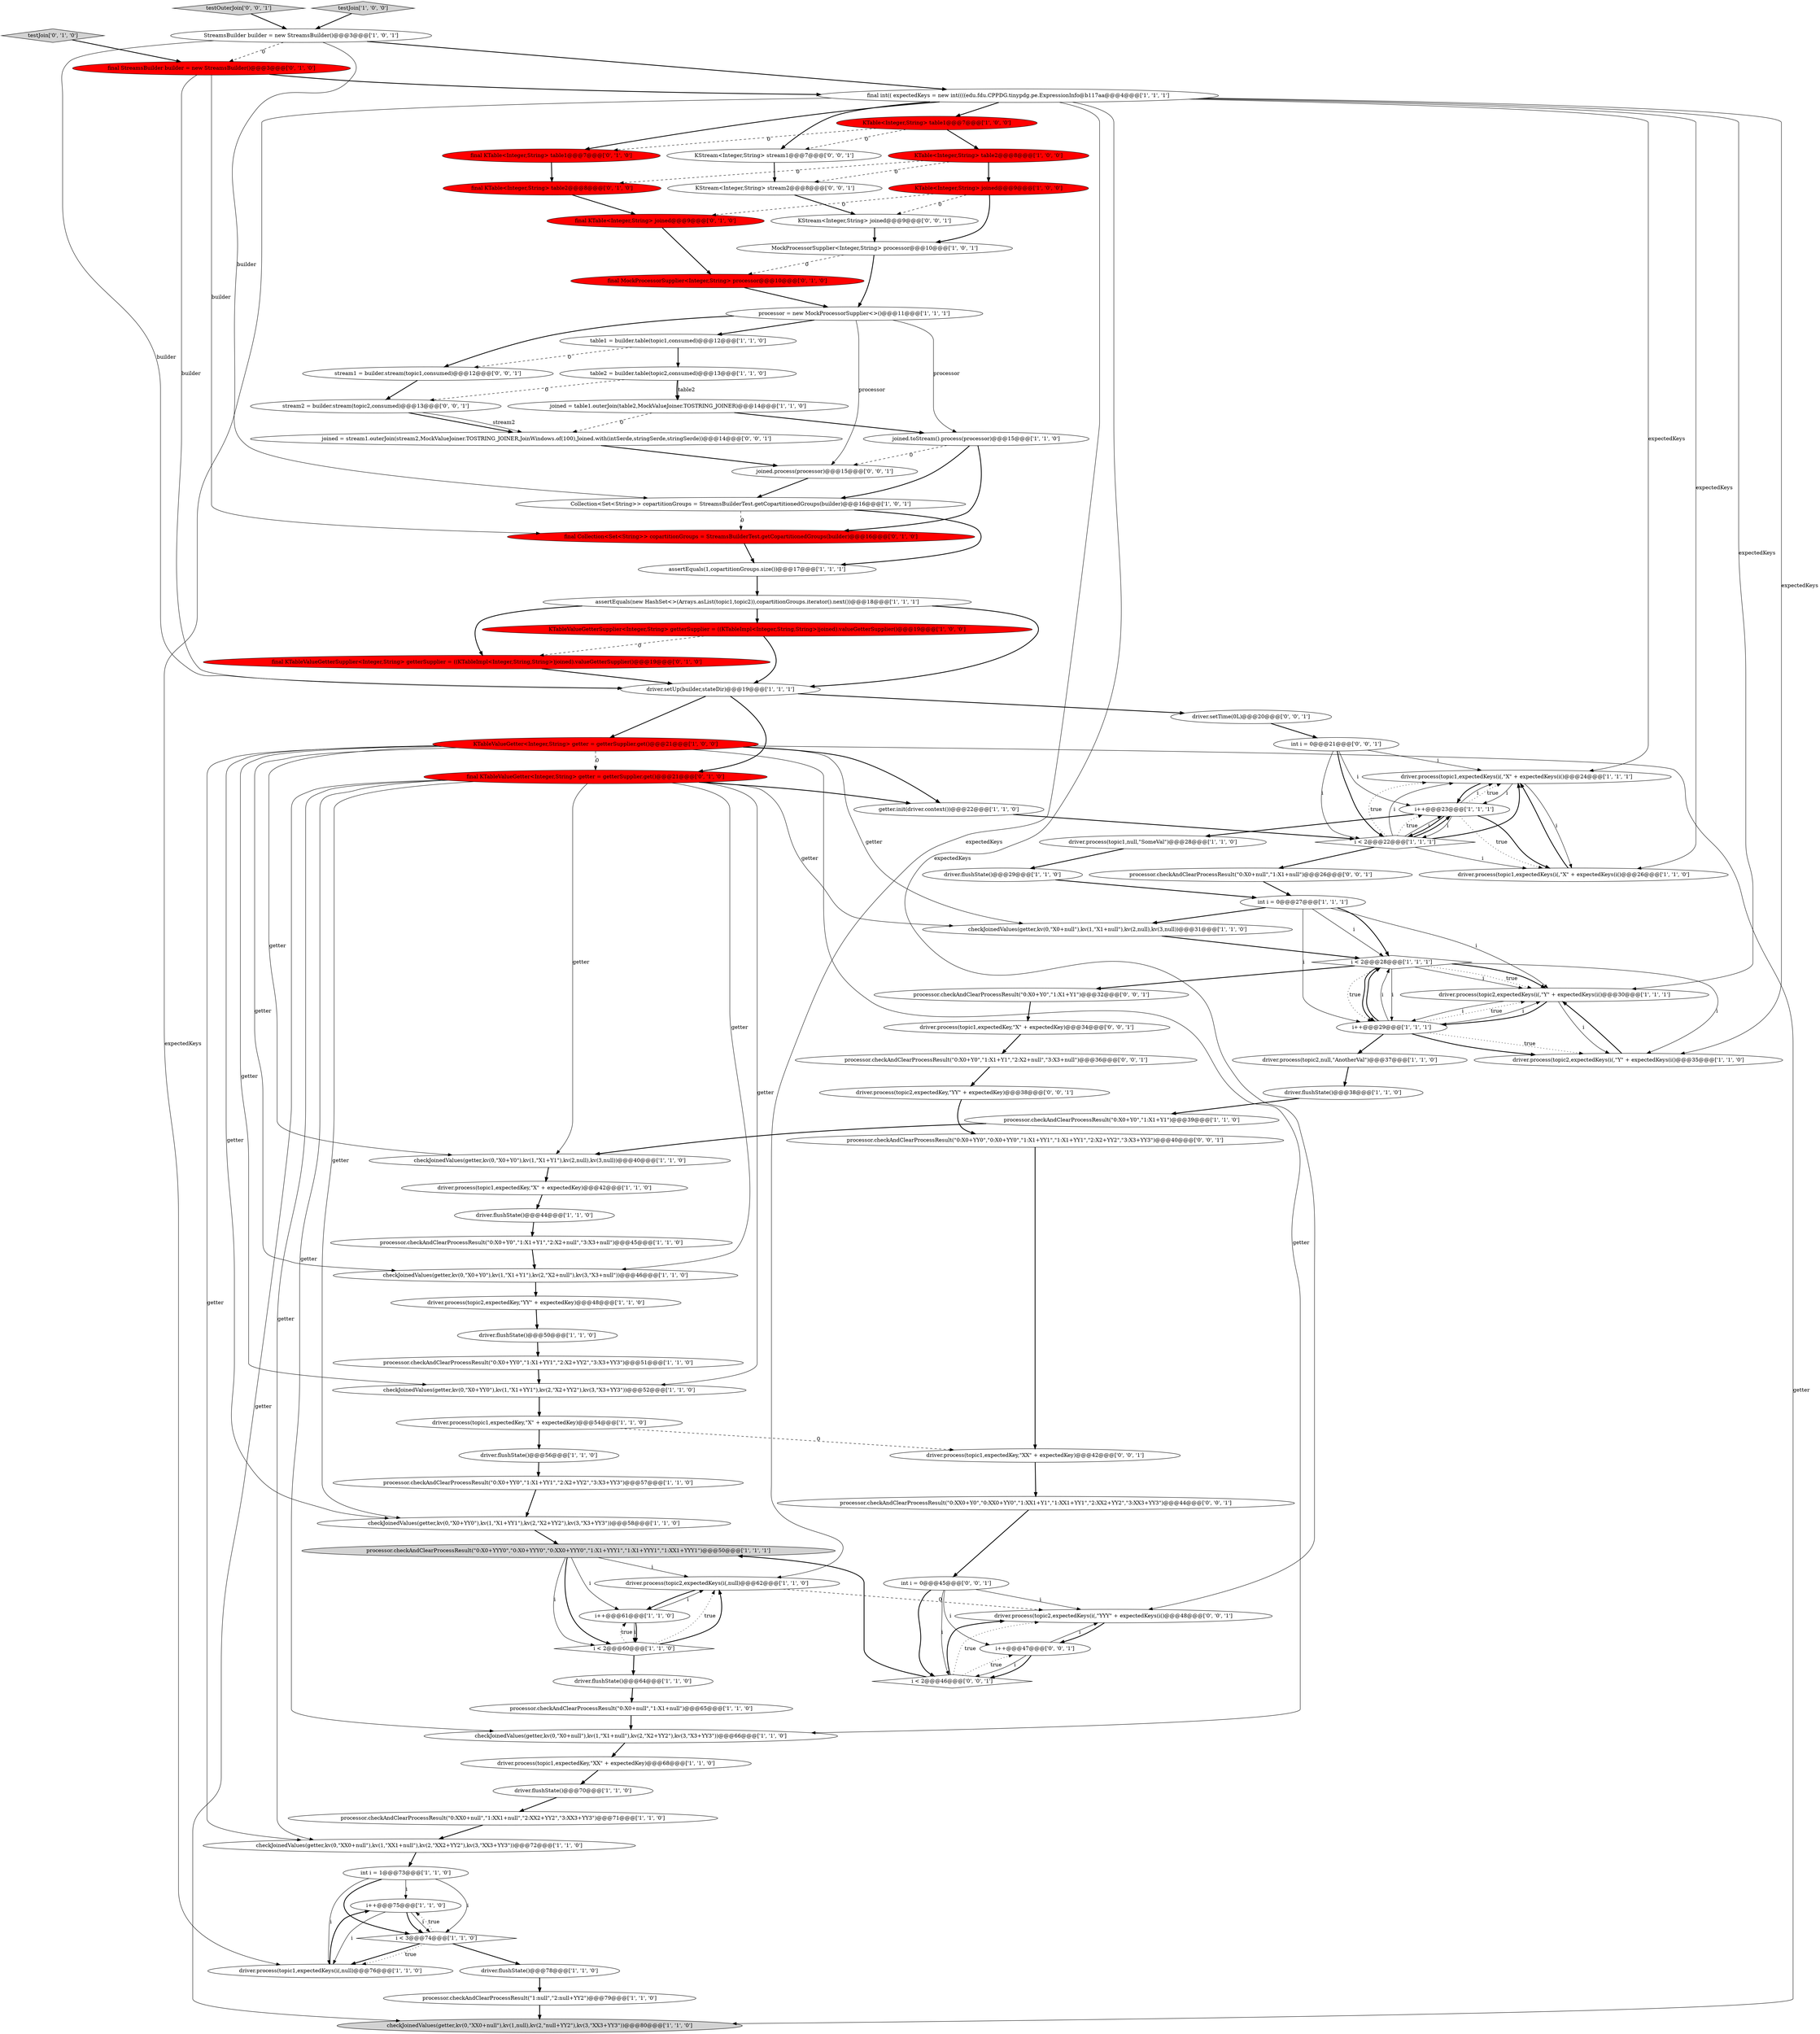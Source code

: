 digraph {
71 [style = filled, label = "final KTable<Integer,String> table2@@@8@@@['0', '1', '0']", fillcolor = red, shape = ellipse image = "AAA1AAABBB2BBB"];
17 [style = filled, label = "getter.init(driver.context())@@@22@@@['1', '1', '0']", fillcolor = white, shape = ellipse image = "AAA0AAABBB1BBB"];
14 [style = filled, label = "KTable<Integer,String> table1@@@7@@@['1', '0', '0']", fillcolor = red, shape = ellipse image = "AAA1AAABBB1BBB"];
39 [style = filled, label = "driver.flushState()@@@70@@@['1', '1', '0']", fillcolor = white, shape = ellipse image = "AAA0AAABBB1BBB"];
55 [style = filled, label = "assertEquals(1,copartitionGroups.size())@@@17@@@['1', '1', '1']", fillcolor = white, shape = ellipse image = "AAA0AAABBB1BBB"];
23 [style = filled, label = "i++@@@75@@@['1', '1', '0']", fillcolor = white, shape = ellipse image = "AAA0AAABBB1BBB"];
92 [style = filled, label = "driver.process(topic2,expectedKeys(i(,\"YYY\" + expectedKeys(i()@@@48@@@['0', '0', '1']", fillcolor = white, shape = ellipse image = "AAA0AAABBB3BBB"];
28 [style = filled, label = "driver.process(topic1,expectedKeys(i(,\"X\" + expectedKeys(i()@@@24@@@['1', '1', '1']", fillcolor = white, shape = ellipse image = "AAA0AAABBB1BBB"];
42 [style = filled, label = "driver.process(topic1,expectedKey,\"XX\" + expectedKey)@@@68@@@['1', '1', '0']", fillcolor = white, shape = ellipse image = "AAA0AAABBB1BBB"];
90 [style = filled, label = "joined = stream1.outerJoin(stream2,MockValueJoiner.TOSTRING_JOINER,JoinWindows.of(100),Joined.with(intSerde,stringSerde,stringSerde))@@@14@@@['0', '0', '1']", fillcolor = white, shape = ellipse image = "AAA0AAABBB3BBB"];
62 [style = filled, label = "MockProcessorSupplier<Integer,String> processor@@@10@@@['1', '0', '1']", fillcolor = white, shape = ellipse image = "AAA0AAABBB1BBB"];
70 [style = filled, label = "final Collection<Set<String>> copartitionGroups = StreamsBuilderTest.getCopartitionedGroups(builder)@@@16@@@['0', '1', '0']", fillcolor = red, shape = ellipse image = "AAA1AAABBB2BBB"];
9 [style = filled, label = "KTable<Integer,String> table2@@@8@@@['1', '0', '0']", fillcolor = red, shape = ellipse image = "AAA1AAABBB1BBB"];
80 [style = filled, label = "driver.setTime(0L)@@@20@@@['0', '0', '1']", fillcolor = white, shape = ellipse image = "AAA0AAABBB3BBB"];
36 [style = filled, label = "driver.process(topic1,expectedKey,\"X\" + expectedKey)@@@54@@@['1', '1', '0']", fillcolor = white, shape = ellipse image = "AAA0AAABBB1BBB"];
93 [style = filled, label = "processor.checkAndClearProcessResult(\"0:XX0+Y0\",\"0:XX0+YY0\",\"1:XX1+Y1\",\"1:XX1+YY1\",\"2:XX2+YY2\",\"3:XX3+YY3\")@@@44@@@['0', '0', '1']", fillcolor = white, shape = ellipse image = "AAA0AAABBB3BBB"];
7 [style = filled, label = "driver.process(topic1,expectedKey,\"X\" + expectedKey)@@@42@@@['1', '1', '0']", fillcolor = white, shape = ellipse image = "AAA0AAABBB1BBB"];
86 [style = filled, label = "processor.checkAndClearProcessResult(\"0:X0+null\",\"1:X1+null\")@@@26@@@['0', '0', '1']", fillcolor = white, shape = ellipse image = "AAA0AAABBB3BBB"];
33 [style = filled, label = "joined = table1.outerJoin(table2,MockValueJoiner.TOSTRING_JOINER)@@@14@@@['1', '1', '0']", fillcolor = white, shape = ellipse image = "AAA0AAABBB1BBB"];
46 [style = filled, label = "processor.checkAndClearProcessResult(\"1:null\",\"2:null+YY2\")@@@79@@@['1', '1', '0']", fillcolor = white, shape = ellipse image = "AAA0AAABBB1BBB"];
12 [style = filled, label = "KTable<Integer,String> joined@@@9@@@['1', '0', '0']", fillcolor = red, shape = ellipse image = "AAA1AAABBB1BBB"];
81 [style = filled, label = "testOuterJoin['0', '0', '1']", fillcolor = lightgray, shape = diamond image = "AAA0AAABBB3BBB"];
54 [style = filled, label = "driver.flushState()@@@64@@@['1', '1', '0']", fillcolor = white, shape = ellipse image = "AAA0AAABBB1BBB"];
95 [style = filled, label = "driver.process(topic2,expectedKey,\"YY\" + expectedKey)@@@38@@@['0', '0', '1']", fillcolor = white, shape = ellipse image = "AAA0AAABBB3BBB"];
89 [style = filled, label = "int i = 0@@@45@@@['0', '0', '1']", fillcolor = white, shape = ellipse image = "AAA0AAABBB3BBB"];
10 [style = filled, label = "table2 = builder.table(topic2,consumed)@@@13@@@['1', '1', '0']", fillcolor = white, shape = ellipse image = "AAA0AAABBB1BBB"];
22 [style = filled, label = "processor.checkAndClearProcessResult(\"0:X0+Y0\",\"1:X1+Y1\",\"2:X2+null\",\"3:X3+null\")@@@45@@@['1', '1', '0']", fillcolor = white, shape = ellipse image = "AAA0AAABBB1BBB"];
26 [style = filled, label = "processor.checkAndClearProcessResult(\"0:X0+Y0\",\"1:X1+Y1\")@@@39@@@['1', '1', '0']", fillcolor = white, shape = ellipse image = "AAA0AAABBB1BBB"];
94 [style = filled, label = "processor.checkAndClearProcessResult(\"0:X0+Y0\",\"1:X1+Y1\",\"2:X2+null\",\"3:X3+null\")@@@36@@@['0', '0', '1']", fillcolor = white, shape = ellipse image = "AAA0AAABBB3BBB"];
30 [style = filled, label = "driver.process(topic2,expectedKey,\"YY\" + expectedKey)@@@48@@@['1', '1', '0']", fillcolor = white, shape = ellipse image = "AAA0AAABBB1BBB"];
59 [style = filled, label = "driver.process(topic1,expectedKeys(i(,\"X\" + expectedKeys(i()@@@26@@@['1', '1', '0']", fillcolor = white, shape = ellipse image = "AAA0AAABBB1BBB"];
88 [style = filled, label = "KStream<Integer,String> joined@@@9@@@['0', '0', '1']", fillcolor = white, shape = ellipse image = "AAA0AAABBB3BBB"];
57 [style = filled, label = "checkJoinedValues(getter,kv(0,\"X0+YY0\"),kv(1,\"X1+YY1\"),kv(2,\"X2+YY2\"),kv(3,\"X3+YY3\"))@@@58@@@['1', '1', '0']", fillcolor = white, shape = ellipse image = "AAA0AAABBB1BBB"];
43 [style = filled, label = "checkJoinedValues(getter,kv(0,\"X0+Y0\"),kv(1,\"X1+Y1\"),kv(2,\"X2+null\"),kv(3,\"X3+null\"))@@@46@@@['1', '1', '0']", fillcolor = white, shape = ellipse image = "AAA0AAABBB1BBB"];
50 [style = filled, label = "StreamsBuilder builder = new StreamsBuilder()@@@3@@@['1', '0', '1']", fillcolor = white, shape = ellipse image = "AAA0AAABBB1BBB"];
16 [style = filled, label = "checkJoinedValues(getter,kv(0,\"X0+YY0\"),kv(1,\"X1+YY1\"),kv(2,\"X2+YY2\"),kv(3,\"X3+YY3\"))@@@52@@@['1', '1', '0']", fillcolor = white, shape = ellipse image = "AAA0AAABBB1BBB"];
38 [style = filled, label = "joined.toStream().process(processor)@@@15@@@['1', '1', '0']", fillcolor = white, shape = ellipse image = "AAA0AAABBB1BBB"];
41 [style = filled, label = "driver.flushState()@@@38@@@['1', '1', '0']", fillcolor = white, shape = ellipse image = "AAA0AAABBB1BBB"];
60 [style = filled, label = "checkJoinedValues(getter,kv(0,\"X0+null\"),kv(1,\"X1+null\"),kv(2,null),kv(3,null))@@@31@@@['1', '1', '0']", fillcolor = white, shape = ellipse image = "AAA0AAABBB1BBB"];
37 [style = filled, label = "driver.process(topic2,expectedKeys(i(,null)@@@62@@@['1', '1', '0']", fillcolor = white, shape = ellipse image = "AAA0AAABBB1BBB"];
65 [style = filled, label = "final KTableValueGetter<Integer,String> getter = getterSupplier.get()@@@21@@@['0', '1', '0']", fillcolor = red, shape = ellipse image = "AAA1AAABBB2BBB"];
69 [style = filled, label = "final KTable<Integer,String> table1@@@7@@@['0', '1', '0']", fillcolor = red, shape = ellipse image = "AAA1AAABBB2BBB"];
78 [style = filled, label = "processor.checkAndClearProcessResult(\"0:X0+YY0\",\"0:X0+YY0\",\"1:X1+YY1\",\"1:X1+YY1\",\"2:X2+YY2\",\"3:X3+YY3\")@@@40@@@['0', '0', '1']", fillcolor = white, shape = ellipse image = "AAA0AAABBB3BBB"];
34 [style = filled, label = "driver.flushState()@@@44@@@['1', '1', '0']", fillcolor = white, shape = ellipse image = "AAA0AAABBB1BBB"];
11 [style = filled, label = "i++@@@61@@@['1', '1', '0']", fillcolor = white, shape = ellipse image = "AAA0AAABBB1BBB"];
0 [style = filled, label = "driver.process(topic1,expectedKeys(i(,null)@@@76@@@['1', '1', '0']", fillcolor = white, shape = ellipse image = "AAA0AAABBB1BBB"];
31 [style = filled, label = "checkJoinedValues(getter,kv(0,\"XX0+null\"),kv(1,\"XX1+null\"),kv(2,\"XX2+YY2\"),kv(3,\"XX3+YY3\"))@@@72@@@['1', '1', '0']", fillcolor = white, shape = ellipse image = "AAA0AAABBB1BBB"];
1 [style = filled, label = "driver.flushState()@@@29@@@['1', '1', '0']", fillcolor = white, shape = ellipse image = "AAA0AAABBB1BBB"];
52 [style = filled, label = "int i = 0@@@27@@@['1', '1', '1']", fillcolor = white, shape = ellipse image = "AAA0AAABBB1BBB"];
68 [style = filled, label = "final StreamsBuilder builder = new StreamsBuilder()@@@3@@@['0', '1', '0']", fillcolor = red, shape = ellipse image = "AAA1AAABBB2BBB"];
15 [style = filled, label = "driver.process(topic2,null,\"AnotherVal\")@@@37@@@['1', '1', '0']", fillcolor = white, shape = ellipse image = "AAA0AAABBB1BBB"];
5 [style = filled, label = "final int(( expectedKeys = new int((((edu.fdu.CPPDG.tinypdg.pe.ExpressionInfo@b117aa@@@4@@@['1', '1', '1']", fillcolor = white, shape = ellipse image = "AAA0AAABBB1BBB"];
40 [style = filled, label = "i < 2@@@60@@@['1', '1', '0']", fillcolor = white, shape = diamond image = "AAA0AAABBB1BBB"];
56 [style = filled, label = "assertEquals(new HashSet<>(Arrays.asList(topic1,topic2)),copartitionGroups.iterator().next())@@@18@@@['1', '1', '1']", fillcolor = white, shape = ellipse image = "AAA0AAABBB1BBB"];
58 [style = filled, label = "i++@@@23@@@['1', '1', '1']", fillcolor = white, shape = ellipse image = "AAA0AAABBB1BBB"];
19 [style = filled, label = "driver.process(topic2,expectedKeys(i(,\"Y\" + expectedKeys(i()@@@30@@@['1', '1', '1']", fillcolor = white, shape = ellipse image = "AAA0AAABBB1BBB"];
67 [style = filled, label = "final MockProcessorSupplier<Integer,String> processor@@@10@@@['0', '1', '0']", fillcolor = red, shape = ellipse image = "AAA1AAABBB2BBB"];
51 [style = filled, label = "KTableValueGetterSupplier<Integer,String> getterSupplier = ((KTableImpl<Integer,String,String>)joined).valueGetterSupplier()@@@19@@@['1', '0', '0']", fillcolor = red, shape = ellipse image = "AAA1AAABBB1BBB"];
82 [style = filled, label = "processor.checkAndClearProcessResult(\"0:X0+Y0\",\"1:X1+Y1\")@@@32@@@['0', '0', '1']", fillcolor = white, shape = ellipse image = "AAA0AAABBB3BBB"];
35 [style = filled, label = "KTableValueGetter<Integer,String> getter = getterSupplier.get()@@@21@@@['1', '0', '0']", fillcolor = red, shape = ellipse image = "AAA1AAABBB1BBB"];
64 [style = filled, label = "int i = 1@@@73@@@['1', '1', '0']", fillcolor = white, shape = ellipse image = "AAA0AAABBB1BBB"];
53 [style = filled, label = "driver.flushState()@@@50@@@['1', '1', '0']", fillcolor = white, shape = ellipse image = "AAA0AAABBB1BBB"];
45 [style = filled, label = "i < 2@@@22@@@['1', '1', '1']", fillcolor = white, shape = diamond image = "AAA0AAABBB1BBB"];
75 [style = filled, label = "KStream<Integer,String> stream2@@@8@@@['0', '0', '1']", fillcolor = white, shape = ellipse image = "AAA0AAABBB3BBB"];
29 [style = filled, label = "driver.process(topic2,expectedKeys(i(,\"Y\" + expectedKeys(i()@@@35@@@['1', '1', '0']", fillcolor = white, shape = ellipse image = "AAA0AAABBB1BBB"];
3 [style = filled, label = "checkJoinedValues(getter,kv(0,\"XX0+null\"),kv(1,null),kv(2,\"null+YY2\"),kv(3,\"XX3+YY3\"))@@@80@@@['1', '1', '0']", fillcolor = lightgray, shape = ellipse image = "AAA0AAABBB1BBB"];
2 [style = filled, label = "checkJoinedValues(getter,kv(0,\"X0+null\"),kv(1,\"X1+null\"),kv(2,\"X2+YY2\"),kv(3,\"X3+YY3\"))@@@66@@@['1', '1', '0']", fillcolor = white, shape = ellipse image = "AAA0AAABBB1BBB"];
13 [style = filled, label = "driver.flushState()@@@56@@@['1', '1', '0']", fillcolor = white, shape = ellipse image = "AAA0AAABBB1BBB"];
21 [style = filled, label = "i < 2@@@28@@@['1', '1', '1']", fillcolor = white, shape = diamond image = "AAA0AAABBB1BBB"];
32 [style = filled, label = "checkJoinedValues(getter,kv(0,\"X0+Y0\"),kv(1,\"X1+Y1\"),kv(2,null),kv(3,null))@@@40@@@['1', '1', '0']", fillcolor = white, shape = ellipse image = "AAA0AAABBB1BBB"];
87 [style = filled, label = "KStream<Integer,String> stream1@@@7@@@['0', '0', '1']", fillcolor = white, shape = ellipse image = "AAA0AAABBB3BBB"];
24 [style = filled, label = "driver.setUp(builder,stateDir)@@@19@@@['1', '1', '1']", fillcolor = white, shape = ellipse image = "AAA0AAABBB1BBB"];
47 [style = filled, label = "processor = new MockProcessorSupplier<>()@@@11@@@['1', '1', '1']", fillcolor = white, shape = ellipse image = "AAA0AAABBB1BBB"];
91 [style = filled, label = "i < 2@@@46@@@['0', '0', '1']", fillcolor = white, shape = diamond image = "AAA0AAABBB3BBB"];
8 [style = filled, label = "processor.checkAndClearProcessResult(\"0:X0+YY0\",\"1:X1+YY1\",\"2:X2+YY2\",\"3:X3+YY3\")@@@57@@@['1', '1', '0']", fillcolor = white, shape = ellipse image = "AAA0AAABBB1BBB"];
66 [style = filled, label = "final KTableValueGetterSupplier<Integer,String> getterSupplier = ((KTableImpl<Integer,String,String>)joined).valueGetterSupplier()@@@19@@@['0', '1', '0']", fillcolor = red, shape = ellipse image = "AAA1AAABBB2BBB"];
83 [style = filled, label = "stream2 = builder.stream(topic2,consumed)@@@13@@@['0', '0', '1']", fillcolor = white, shape = ellipse image = "AAA0AAABBB3BBB"];
84 [style = filled, label = "joined.process(processor)@@@15@@@['0', '0', '1']", fillcolor = white, shape = ellipse image = "AAA0AAABBB3BBB"];
48 [style = filled, label = "processor.checkAndClearProcessResult(\"0:X0+null\",\"1:X1+null\")@@@65@@@['1', '1', '0']", fillcolor = white, shape = ellipse image = "AAA0AAABBB1BBB"];
27 [style = filled, label = "processor.checkAndClearProcessResult(\"0:X0+YY0\",\"1:X1+YY1\",\"2:X2+YY2\",\"3:X3+YY3\")@@@51@@@['1', '1', '0']", fillcolor = white, shape = ellipse image = "AAA0AAABBB1BBB"];
63 [style = filled, label = "Collection<Set<String>> copartitionGroups = StreamsBuilderTest.getCopartitionedGroups(builder)@@@16@@@['1', '0', '1']", fillcolor = white, shape = ellipse image = "AAA0AAABBB1BBB"];
25 [style = filled, label = "i++@@@29@@@['1', '1', '1']", fillcolor = white, shape = ellipse image = "AAA0AAABBB1BBB"];
72 [style = filled, label = "final KTable<Integer,String> joined@@@9@@@['0', '1', '0']", fillcolor = red, shape = ellipse image = "AAA1AAABBB2BBB"];
85 [style = filled, label = "int i = 0@@@21@@@['0', '0', '1']", fillcolor = white, shape = ellipse image = "AAA0AAABBB3BBB"];
79 [style = filled, label = "stream1 = builder.stream(topic1,consumed)@@@12@@@['0', '0', '1']", fillcolor = white, shape = ellipse image = "AAA0AAABBB3BBB"];
4 [style = filled, label = "driver.process(topic1,null,\"SomeVal\")@@@28@@@['1', '1', '0']", fillcolor = white, shape = ellipse image = "AAA0AAABBB1BBB"];
44 [style = filled, label = "table1 = builder.table(topic1,consumed)@@@12@@@['1', '1', '0']", fillcolor = white, shape = ellipse image = "AAA0AAABBB1BBB"];
20 [style = filled, label = "processor.checkAndClearProcessResult(\"0:X0+YYY0\",\"0:X0+YYY0\",\"0:XX0+YYY0\",\"1:X1+YYY1\",\"1:X1+YYY1\",\"1:XX1+YYY1\")@@@50@@@['1', '1', '1']", fillcolor = lightgray, shape = ellipse image = "AAA0AAABBB1BBB"];
73 [style = filled, label = "testJoin['0', '1', '0']", fillcolor = lightgray, shape = diamond image = "AAA0AAABBB2BBB"];
61 [style = filled, label = "driver.flushState()@@@78@@@['1', '1', '0']", fillcolor = white, shape = ellipse image = "AAA0AAABBB1BBB"];
49 [style = filled, label = "processor.checkAndClearProcessResult(\"0:XX0+null\",\"1:XX1+null\",\"2:XX2+YY2\",\"3:XX3+YY3\")@@@71@@@['1', '1', '0']", fillcolor = white, shape = ellipse image = "AAA0AAABBB1BBB"];
74 [style = filled, label = "driver.process(topic1,expectedKey,\"X\" + expectedKey)@@@34@@@['0', '0', '1']", fillcolor = white, shape = ellipse image = "AAA0AAABBB3BBB"];
77 [style = filled, label = "i++@@@47@@@['0', '0', '1']", fillcolor = white, shape = ellipse image = "AAA0AAABBB3BBB"];
6 [style = filled, label = "testJoin['1', '0', '0']", fillcolor = lightgray, shape = diamond image = "AAA0AAABBB1BBB"];
76 [style = filled, label = "driver.process(topic1,expectedKey,\"XX\" + expectedKey)@@@42@@@['0', '0', '1']", fillcolor = white, shape = ellipse image = "AAA0AAABBB3BBB"];
18 [style = filled, label = "i < 3@@@74@@@['1', '1', '0']", fillcolor = white, shape = diamond image = "AAA0AAABBB1BBB"];
35->60 [style = solid, label="getter"];
20->11 [style = solid, label="i"];
5->59 [style = solid, label="expectedKeys"];
65->57 [style = solid, label="getter"];
65->17 [style = bold, label=""];
65->16 [style = solid, label="getter"];
37->11 [style = bold, label=""];
35->57 [style = solid, label="getter"];
51->24 [style = bold, label=""];
65->2 [style = solid, label="getter"];
64->18 [style = bold, label=""];
37->92 [style = dashed, label="0"];
77->92 [style = solid, label="i"];
17->45 [style = bold, label=""];
77->91 [style = bold, label=""];
77->91 [style = solid, label="i"];
68->24 [style = solid, label="builder"];
57->20 [style = bold, label=""];
70->55 [style = bold, label=""];
64->0 [style = solid, label="i"];
61->46 [style = bold, label=""];
25->29 [style = bold, label=""];
85->45 [style = solid, label="i"];
25->29 [style = dotted, label="true"];
95->78 [style = bold, label=""];
40->37 [style = dotted, label="true"];
85->28 [style = solid, label="i"];
53->27 [style = bold, label=""];
65->32 [style = solid, label="getter"];
63->55 [style = bold, label=""];
52->60 [style = bold, label=""];
90->84 [style = bold, label=""];
45->59 [style = solid, label="i"];
20->37 [style = solid, label="i"];
18->61 [style = bold, label=""];
50->5 [style = bold, label=""];
86->52 [style = bold, label=""];
82->74 [style = bold, label=""];
91->20 [style = bold, label=""];
64->18 [style = solid, label="i"];
62->67 [style = dashed, label="0"];
35->65 [style = dashed, label="0"];
39->49 [style = bold, label=""];
15->41 [style = bold, label=""];
67->47 [style = bold, label=""];
25->15 [style = bold, label=""];
89->91 [style = bold, label=""];
47->38 [style = solid, label="processor"];
89->77 [style = solid, label="i"];
14->9 [style = bold, label=""];
58->59 [style = bold, label=""];
24->80 [style = bold, label=""];
9->71 [style = dashed, label="0"];
36->76 [style = dashed, label="0"];
52->21 [style = bold, label=""];
25->19 [style = dotted, label="true"];
35->16 [style = solid, label="getter"];
89->91 [style = solid, label="i"];
8->57 [style = bold, label=""];
18->0 [style = bold, label=""];
83->90 [style = bold, label=""];
25->21 [style = bold, label=""];
40->37 [style = bold, label=""];
83->90 [style = solid, label="stream2"];
5->0 [style = solid, label="expectedKeys"];
18->23 [style = dotted, label="true"];
79->83 [style = bold, label=""];
45->58 [style = dotted, label="true"];
19->29 [style = solid, label="i"];
26->32 [style = bold, label=""];
28->58 [style = solid, label="i"];
25->19 [style = solid, label="i"];
48->2 [style = bold, label=""];
21->19 [style = bold, label=""];
51->66 [style = dashed, label="0"];
60->21 [style = bold, label=""];
22->43 [style = bold, label=""];
80->85 [style = bold, label=""];
94->95 [style = bold, label=""];
50->63 [style = solid, label="builder"];
85->58 [style = solid, label="i"];
32->7 [style = bold, label=""];
65->60 [style = solid, label="getter"];
21->25 [style = bold, label=""];
27->16 [style = bold, label=""];
84->63 [style = bold, label=""];
65->43 [style = solid, label="getter"];
19->25 [style = bold, label=""];
58->28 [style = solid, label="i"];
56->51 [style = bold, label=""];
5->37 [style = solid, label="expectedKeys"];
19->25 [style = solid, label="i"];
45->86 [style = bold, label=""];
52->21 [style = solid, label="i"];
52->25 [style = solid, label="i"];
0->23 [style = bold, label=""];
66->24 [style = bold, label=""];
5->92 [style = solid, label="expectedKeys"];
49->31 [style = bold, label=""];
21->29 [style = solid, label="i"];
88->62 [style = bold, label=""];
35->17 [style = bold, label=""];
47->44 [style = bold, label=""];
18->0 [style = dotted, label="true"];
59->28 [style = bold, label=""];
91->77 [style = dotted, label="true"];
52->19 [style = solid, label="i"];
11->40 [style = solid, label="i"];
89->92 [style = solid, label="i"];
12->88 [style = dashed, label="0"];
20->40 [style = solid, label="i"];
9->75 [style = dashed, label="0"];
25->21 [style = solid, label="i"];
14->87 [style = dashed, label="0"];
16->36 [style = bold, label=""];
58->59 [style = dotted, label="true"];
1->52 [style = bold, label=""];
12->62 [style = bold, label=""];
5->87 [style = bold, label=""];
50->24 [style = solid, label="builder"];
42->39 [style = bold, label=""];
47->84 [style = solid, label="processor"];
45->28 [style = dotted, label="true"];
56->24 [style = bold, label=""];
30->53 [style = bold, label=""];
56->66 [style = bold, label=""];
47->79 [style = bold, label=""];
65->31 [style = solid, label="getter"];
35->3 [style = solid, label="getter"];
5->29 [style = solid, label="expectedKeys"];
21->25 [style = solid, label="i"];
71->72 [style = bold, label=""];
12->72 [style = dashed, label="0"];
38->84 [style = dashed, label="0"];
21->25 [style = dotted, label="true"];
45->58 [style = bold, label=""];
58->28 [style = dotted, label="true"];
35->2 [style = solid, label="getter"];
36->13 [style = bold, label=""];
29->19 [style = bold, label=""];
74->94 [style = bold, label=""];
35->32 [style = solid, label="getter"];
10->33 [style = bold, label=""];
58->4 [style = bold, label=""];
9->12 [style = bold, label=""];
62->47 [style = bold, label=""];
4->1 [style = bold, label=""];
21->82 [style = bold, label=""];
11->37 [style = solid, label="i"];
23->18 [style = bold, label=""];
93->89 [style = bold, label=""];
28->58 [style = bold, label=""];
46->3 [style = bold, label=""];
91->92 [style = bold, label=""];
10->33 [style = solid, label="table2"];
5->19 [style = solid, label="expectedKeys"];
40->54 [style = bold, label=""];
45->28 [style = solid, label="i"];
10->83 [style = dashed, label="0"];
92->77 [style = bold, label=""];
23->18 [style = solid, label="i"];
24->35 [style = bold, label=""];
21->19 [style = solid, label="i"];
23->0 [style = solid, label="i"];
91->92 [style = dotted, label="true"];
44->10 [style = bold, label=""];
63->70 [style = dashed, label="0"];
28->59 [style = solid, label="i"];
54->48 [style = bold, label=""];
65->3 [style = solid, label="getter"];
5->14 [style = bold, label=""];
45->28 [style = bold, label=""];
38->70 [style = bold, label=""];
87->75 [style = bold, label=""];
11->40 [style = bold, label=""];
5->28 [style = solid, label="expectedKeys"];
14->69 [style = dashed, label="0"];
43->30 [style = bold, label=""];
55->56 [style = bold, label=""];
34->22 [style = bold, label=""];
81->50 [style = bold, label=""];
33->90 [style = dashed, label="0"];
75->88 [style = bold, label=""];
20->40 [style = bold, label=""];
68->5 [style = bold, label=""];
7->34 [style = bold, label=""];
69->71 [style = bold, label=""];
40->11 [style = dotted, label="true"];
50->68 [style = dashed, label="0"];
38->63 [style = bold, label=""];
5->69 [style = bold, label=""];
21->19 [style = dotted, label="true"];
6->50 [style = bold, label=""];
58->45 [style = bold, label=""];
64->23 [style = solid, label="i"];
72->67 [style = bold, label=""];
68->70 [style = solid, label="builder"];
31->64 [style = bold, label=""];
33->38 [style = bold, label=""];
58->45 [style = solid, label="i"];
41->26 [style = bold, label=""];
73->68 [style = bold, label=""];
85->45 [style = bold, label=""];
78->76 [style = bold, label=""];
13->8 [style = bold, label=""];
35->43 [style = solid, label="getter"];
24->65 [style = bold, label=""];
2->42 [style = bold, label=""];
76->93 [style = bold, label=""];
35->31 [style = solid, label="getter"];
45->58 [style = solid, label="i"];
44->79 [style = dashed, label="0"];
}
